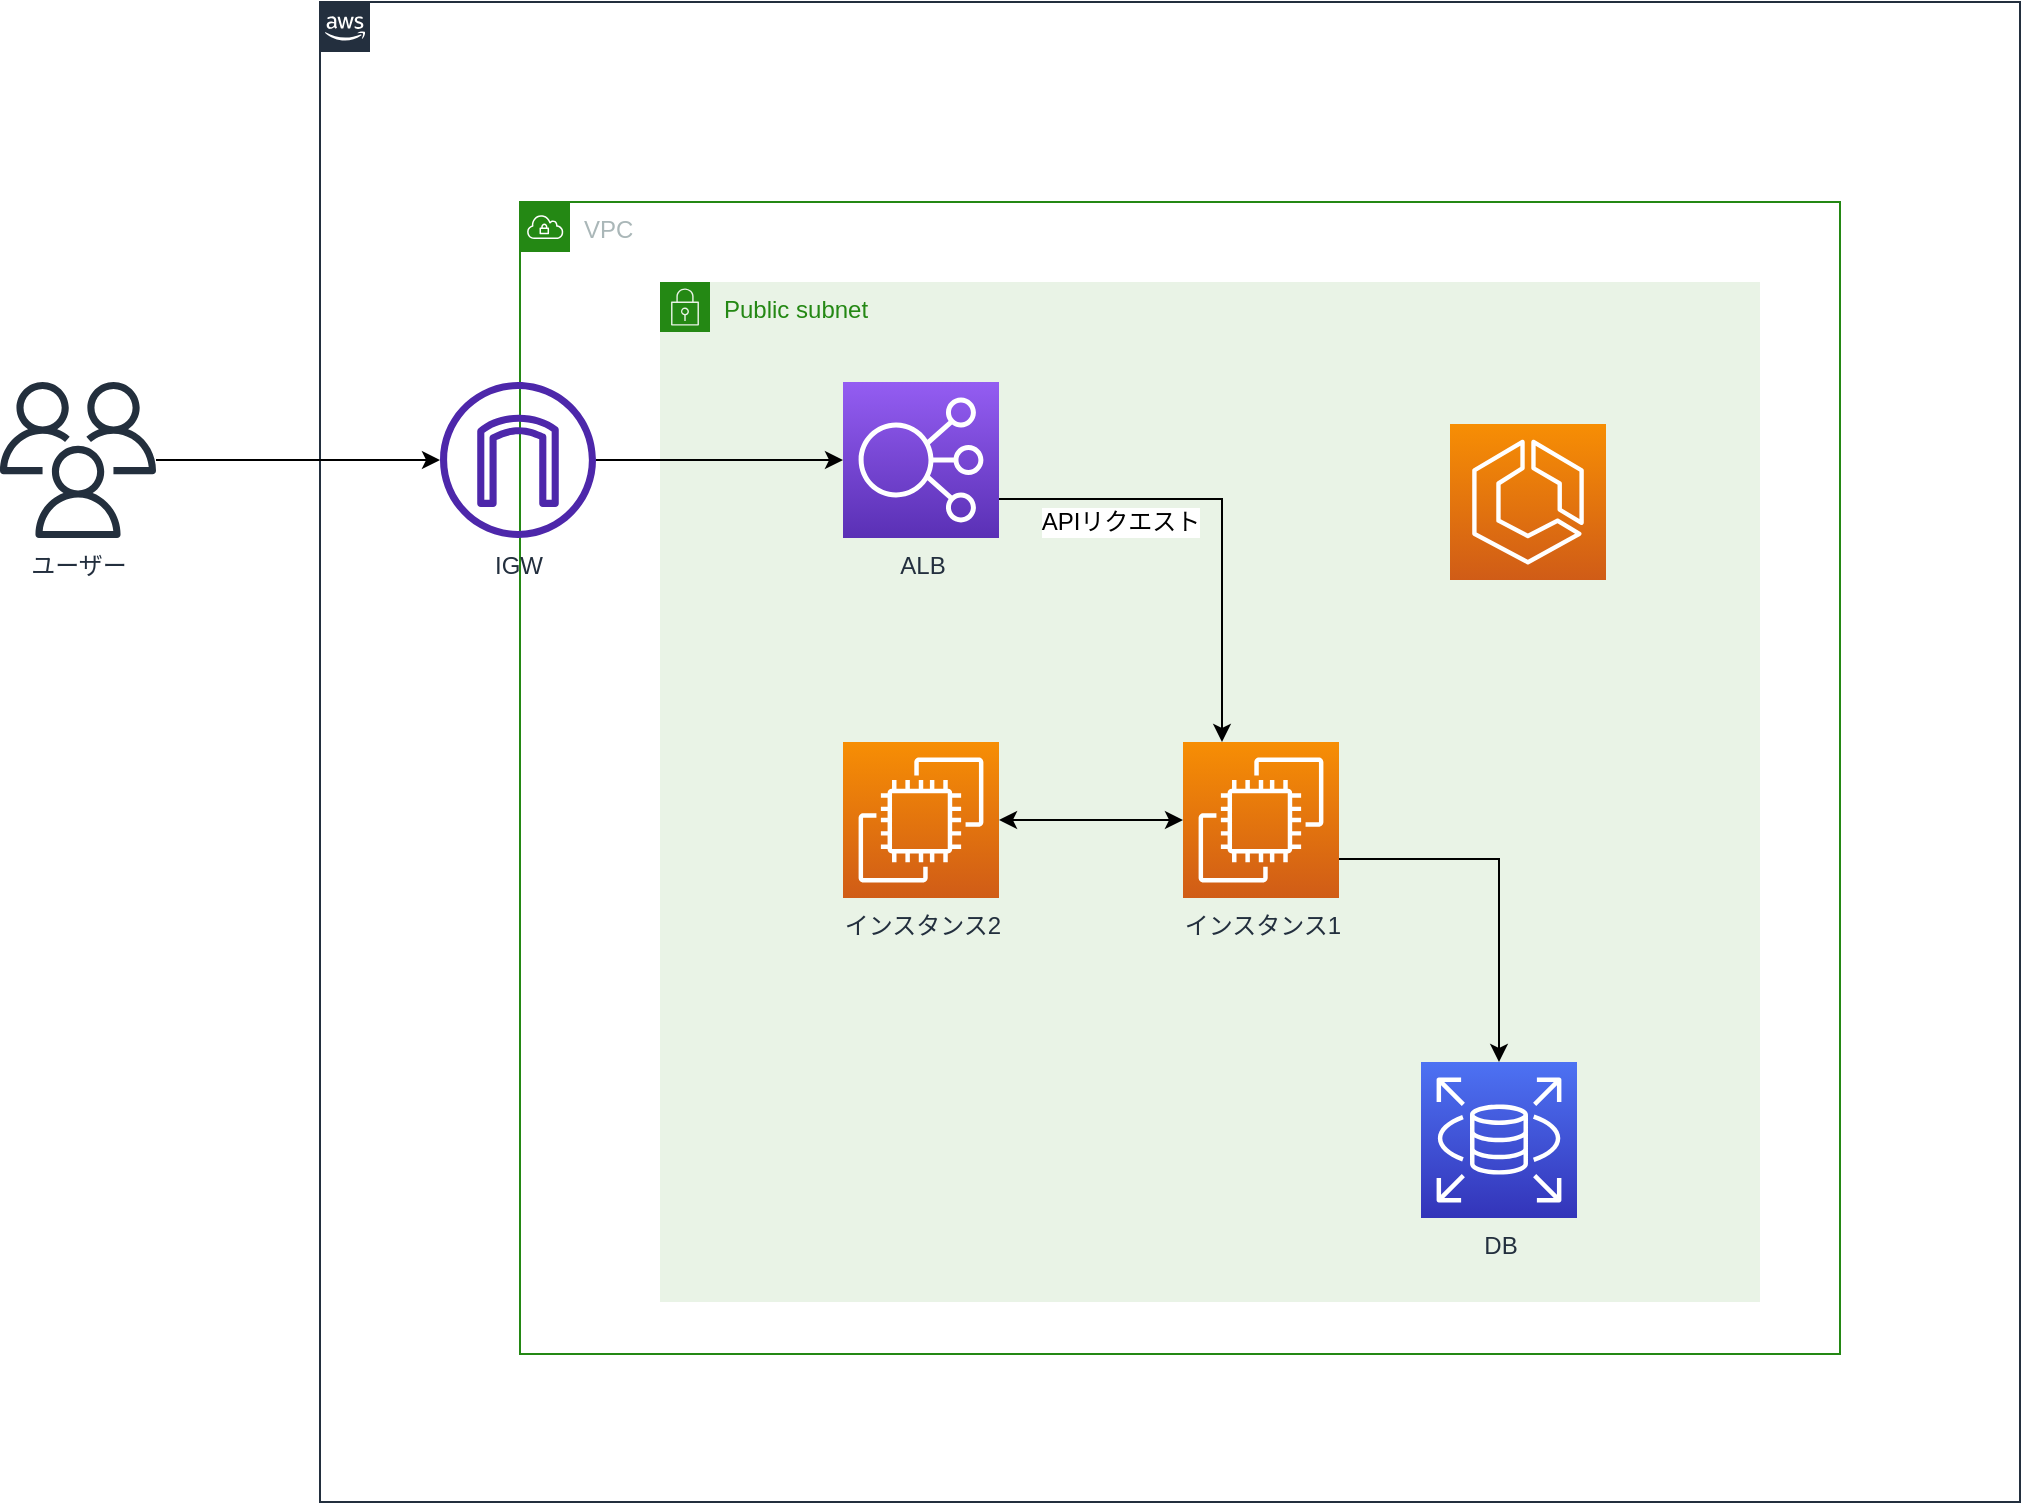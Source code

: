 <mxfile version="21.3.7" type="github" pages="2">
  <diagram name="ページ1" id="RdMvOrllbW2NH_fEIo4Q">
    <mxGraphModel dx="2261" dy="1940" grid="0" gridSize="10" guides="1" tooltips="1" connect="1" arrows="1" fold="1" page="1" pageScale="1" pageWidth="827" pageHeight="1169" math="0" shadow="0">
      <root>
        <mxCell id="0" />
        <mxCell id="1" parent="0" />
        <mxCell id="rADBjASAV5Pl0PZF5yCQ-1" value="" style="points=[[0,0],[0.25,0],[0.5,0],[0.75,0],[1,0],[1,0.25],[1,0.5],[1,0.75],[1,1],[0.75,1],[0.5,1],[0.25,1],[0,1],[0,0.75],[0,0.5],[0,0.25]];outlineConnect=0;gradientColor=none;html=1;whiteSpace=wrap;fontSize=12;fontStyle=0;container=1;pointerEvents=0;collapsible=0;recursiveResize=0;shape=mxgraph.aws4.group;grIcon=mxgraph.aws4.group_aws_cloud_alt;strokeColor=#232F3E;fillColor=none;verticalAlign=top;align=left;spacingLeft=30;fontColor=#232F3E;dashed=0;" parent="1" vertex="1">
          <mxGeometry x="-430" y="-990" width="850" height="750" as="geometry" />
        </mxCell>
        <mxCell id="rADBjASAV5Pl0PZF5yCQ-2" value="VPC" style="points=[[0,0],[0.25,0],[0.5,0],[0.75,0],[1,0],[1,0.25],[1,0.5],[1,0.75],[1,1],[0.75,1],[0.5,1],[0.25,1],[0,1],[0,0.75],[0,0.5],[0,0.25]];outlineConnect=0;gradientColor=none;html=1;whiteSpace=wrap;fontSize=12;fontStyle=0;container=1;pointerEvents=0;collapsible=0;recursiveResize=0;shape=mxgraph.aws4.group;grIcon=mxgraph.aws4.group_vpc;strokeColor=#248814;fillColor=none;verticalAlign=top;align=left;spacingLeft=30;fontColor=#AAB7B8;dashed=0;" parent="rADBjASAV5Pl0PZF5yCQ-1" vertex="1">
          <mxGeometry x="100" y="100" width="660" height="576" as="geometry" />
        </mxCell>
        <mxCell id="rADBjASAV5Pl0PZF5yCQ-3" value="Public subnet" style="points=[[0,0],[0.25,0],[0.5,0],[0.75,0],[1,0],[1,0.25],[1,0.5],[1,0.75],[1,1],[0.75,1],[0.5,1],[0.25,1],[0,1],[0,0.75],[0,0.5],[0,0.25]];outlineConnect=0;gradientColor=none;html=1;whiteSpace=wrap;fontSize=12;fontStyle=0;container=1;pointerEvents=0;collapsible=0;recursiveResize=0;shape=mxgraph.aws4.group;grIcon=mxgraph.aws4.group_security_group;grStroke=0;strokeColor=#248814;fillColor=#E9F3E6;verticalAlign=top;align=left;spacingLeft=30;fontColor=#248814;dashed=0;" parent="rADBjASAV5Pl0PZF5yCQ-2" vertex="1">
          <mxGeometry x="70" y="40" width="550" height="510" as="geometry" />
        </mxCell>
        <mxCell id="rADBjASAV5Pl0PZF5yCQ-4" style="edgeStyle=orthogonalEdgeStyle;rounded=0;orthogonalLoop=1;jettySize=auto;html=1;exitX=1;exitY=0.75;exitDx=0;exitDy=0;exitPerimeter=0;entryX=0.25;entryY=0;entryDx=0;entryDy=0;entryPerimeter=0;" parent="rADBjASAV5Pl0PZF5yCQ-3" source="rADBjASAV5Pl0PZF5yCQ-6" target="rADBjASAV5Pl0PZF5yCQ-8" edge="1">
          <mxGeometry relative="1" as="geometry" />
        </mxCell>
        <mxCell id="rADBjASAV5Pl0PZF5yCQ-5" value="APIリクエスト" style="edgeLabel;html=1;align=center;verticalAlign=middle;resizable=0;points=[];fontSize=12;" parent="rADBjASAV5Pl0PZF5yCQ-4" connectable="0" vertex="1">
          <mxGeometry x="0.398" y="-1" relative="1" as="geometry">
            <mxPoint x="-50" y="-40" as="offset" />
          </mxGeometry>
        </mxCell>
        <mxCell id="rADBjASAV5Pl0PZF5yCQ-6" value="ALB" style="sketch=0;points=[[0,0,0],[0.25,0,0],[0.5,0,0],[0.75,0,0],[1,0,0],[0,1,0],[0.25,1,0],[0.5,1,0],[0.75,1,0],[1,1,0],[0,0.25,0],[0,0.5,0],[0,0.75,0],[1,0.25,0],[1,0.5,0],[1,0.75,0]];outlineConnect=0;fontColor=#232F3E;gradientColor=#945DF2;gradientDirection=north;fillColor=#5A30B5;strokeColor=#ffffff;dashed=0;verticalLabelPosition=bottom;verticalAlign=top;align=center;html=1;fontSize=12;fontStyle=0;aspect=fixed;shape=mxgraph.aws4.resourceIcon;resIcon=mxgraph.aws4.elastic_load_balancing;" parent="rADBjASAV5Pl0PZF5yCQ-3" vertex="1">
          <mxGeometry x="91.5" y="50" width="78" height="78" as="geometry" />
        </mxCell>
        <mxCell id="rADBjASAV5Pl0PZF5yCQ-7" style="edgeStyle=orthogonalEdgeStyle;rounded=0;orthogonalLoop=1;jettySize=auto;html=1;exitX=1;exitY=0.75;exitDx=0;exitDy=0;exitPerimeter=0;entryX=0.5;entryY=0;entryDx=0;entryDy=0;entryPerimeter=0;" parent="rADBjASAV5Pl0PZF5yCQ-3" source="rADBjASAV5Pl0PZF5yCQ-8" target="rADBjASAV5Pl0PZF5yCQ-9" edge="1">
          <mxGeometry relative="1" as="geometry" />
        </mxCell>
        <mxCell id="rADBjASAV5Pl0PZF5yCQ-8" value="&#x9;インスタンス1" style="sketch=0;points=[[0,0,0],[0.25,0,0],[0.5,0,0],[0.75,0,0],[1,0,0],[0,1,0],[0.25,1,0],[0.5,1,0],[0.75,1,0],[1,1,0],[0,0.25,0],[0,0.5,0],[0,0.75,0],[1,0.25,0],[1,0.5,0],[1,0.75,0]];outlineConnect=0;fontColor=#232F3E;gradientColor=#F78E04;gradientDirection=north;fillColor=#D05C17;strokeColor=#ffffff;dashed=0;verticalLabelPosition=bottom;verticalAlign=top;align=center;html=1;fontSize=12;fontStyle=0;aspect=fixed;shape=mxgraph.aws4.resourceIcon;resIcon=mxgraph.aws4.ec2;" parent="rADBjASAV5Pl0PZF5yCQ-3" vertex="1">
          <mxGeometry x="261.5" y="230" width="78" height="78" as="geometry" />
        </mxCell>
        <mxCell id="rADBjASAV5Pl0PZF5yCQ-9" value="DB" style="sketch=0;points=[[0,0,0],[0.25,0,0],[0.5,0,0],[0.75,0,0],[1,0,0],[0,1,0],[0.25,1,0],[0.5,1,0],[0.75,1,0],[1,1,0],[0,0.25,0],[0,0.5,0],[0,0.75,0],[1,0.25,0],[1,0.5,0],[1,0.75,0]];outlineConnect=0;fontColor=#232F3E;gradientColor=#4D72F3;gradientDirection=north;fillColor=#3334B9;strokeColor=#ffffff;dashed=0;verticalLabelPosition=bottom;verticalAlign=top;align=center;html=1;fontSize=12;fontStyle=0;aspect=fixed;shape=mxgraph.aws4.resourceIcon;resIcon=mxgraph.aws4.rds;" parent="rADBjASAV5Pl0PZF5yCQ-3" vertex="1">
          <mxGeometry x="380.5" y="390" width="78" height="78" as="geometry" />
        </mxCell>
        <mxCell id="rADBjASAV5Pl0PZF5yCQ-10" style="edgeStyle=orthogonalEdgeStyle;rounded=0;orthogonalLoop=1;jettySize=auto;html=1;exitX=1;exitY=0.5;exitDx=0;exitDy=0;exitPerimeter=0;entryX=0;entryY=0.5;entryDx=0;entryDy=0;entryPerimeter=0;startArrow=classic;startFill=1;" parent="rADBjASAV5Pl0PZF5yCQ-3" source="rADBjASAV5Pl0PZF5yCQ-11" target="rADBjASAV5Pl0PZF5yCQ-8" edge="1">
          <mxGeometry relative="1" as="geometry" />
        </mxCell>
        <mxCell id="rADBjASAV5Pl0PZF5yCQ-11" value="&#x9;インスタンス2" style="sketch=0;points=[[0,0,0],[0.25,0,0],[0.5,0,0],[0.75,0,0],[1,0,0],[0,1,0],[0.25,1,0],[0.5,1,0],[0.75,1,0],[1,1,0],[0,0.25,0],[0,0.5,0],[0,0.75,0],[1,0.25,0],[1,0.5,0],[1,0.75,0]];outlineConnect=0;fontColor=#232F3E;gradientColor=#F78E04;gradientDirection=north;fillColor=#D05C17;strokeColor=#ffffff;dashed=0;verticalLabelPosition=bottom;verticalAlign=top;align=center;html=1;fontSize=12;fontStyle=0;aspect=fixed;shape=mxgraph.aws4.resourceIcon;resIcon=mxgraph.aws4.ec2;" parent="rADBjASAV5Pl0PZF5yCQ-3" vertex="1">
          <mxGeometry x="91.5" y="230" width="78" height="78" as="geometry" />
        </mxCell>
        <mxCell id="jPHynByJS8cnZfXlKCCs-1" value="" style="sketch=0;points=[[0,0,0],[0.25,0,0],[0.5,0,0],[0.75,0,0],[1,0,0],[0,1,0],[0.25,1,0],[0.5,1,0],[0.75,1,0],[1,1,0],[0,0.25,0],[0,0.5,0],[0,0.75,0],[1,0.25,0],[1,0.5,0],[1,0.75,0]];outlineConnect=0;fontColor=#232F3E;gradientColor=#F78E04;gradientDirection=north;fillColor=#D05C17;strokeColor=#ffffff;dashed=0;verticalLabelPosition=bottom;verticalAlign=top;align=center;html=1;fontSize=12;fontStyle=0;aspect=fixed;shape=mxgraph.aws4.resourceIcon;resIcon=mxgraph.aws4.ecs;" vertex="1" parent="rADBjASAV5Pl0PZF5yCQ-3">
          <mxGeometry x="395" y="71" width="78" height="78" as="geometry" />
        </mxCell>
        <mxCell id="rADBjASAV5Pl0PZF5yCQ-12" value="&lt;div style=&quot;border-color: var(--border-color);&quot;&gt;IGW&lt;/div&gt;&lt;div style=&quot;border-color: var(--border-color);&quot;&gt;&lt;br style=&quot;border-color: var(--border-color);&quot;&gt;&lt;/div&gt;" style="sketch=0;outlineConnect=0;fontColor=#232F3E;gradientColor=none;fillColor=#4D27AA;strokeColor=none;dashed=0;verticalLabelPosition=bottom;verticalAlign=top;align=center;html=1;fontSize=12;fontStyle=0;aspect=fixed;pointerEvents=1;shape=mxgraph.aws4.internet_gateway;" parent="rADBjASAV5Pl0PZF5yCQ-1" vertex="1">
          <mxGeometry x="60" y="190" width="78" height="78" as="geometry" />
        </mxCell>
        <mxCell id="rADBjASAV5Pl0PZF5yCQ-13" value="ユーザー" style="sketch=0;outlineConnect=0;fontColor=#232F3E;gradientColor=none;fillColor=#232F3D;strokeColor=none;dashed=0;verticalLabelPosition=bottom;verticalAlign=top;align=center;html=1;fontSize=12;fontStyle=0;aspect=fixed;pointerEvents=1;shape=mxgraph.aws4.users;" parent="rADBjASAV5Pl0PZF5yCQ-1" vertex="1">
          <mxGeometry x="-160" y="190" width="78" height="78" as="geometry" />
        </mxCell>
        <mxCell id="rADBjASAV5Pl0PZF5yCQ-14" style="edgeStyle=orthogonalEdgeStyle;rounded=0;orthogonalLoop=1;jettySize=auto;html=1;entryX=0;entryY=0.5;entryDx=0;entryDy=0;entryPerimeter=0;" parent="rADBjASAV5Pl0PZF5yCQ-1" source="rADBjASAV5Pl0PZF5yCQ-12" target="rADBjASAV5Pl0PZF5yCQ-6" edge="1">
          <mxGeometry relative="1" as="geometry" />
        </mxCell>
        <mxCell id="rADBjASAV5Pl0PZF5yCQ-15" value="" style="edgeStyle=orthogonalEdgeStyle;rounded=0;orthogonalLoop=1;jettySize=auto;html=1;entryX=0;entryY=0.5;entryDx=0;entryDy=0;entryPerimeter=0;" parent="rADBjASAV5Pl0PZF5yCQ-1" source="rADBjASAV5Pl0PZF5yCQ-13" target="rADBjASAV5Pl0PZF5yCQ-12" edge="1">
          <mxGeometry relative="1" as="geometry">
            <mxPoint x="-82" y="249" as="sourcePoint" />
            <mxPoint x="262" y="249" as="targetPoint" />
          </mxGeometry>
        </mxCell>
      </root>
    </mxGraphModel>
  </diagram>
  <diagram id="4LHjw17MTUTLEFepvgwH" name="ページ2">
    <mxGraphModel dx="2261" dy="1940" grid="1" gridSize="10" guides="1" tooltips="1" connect="1" arrows="1" fold="1" page="1" pageScale="1" pageWidth="827" pageHeight="1169" math="0" shadow="0">
      <root>
        <mxCell id="0" />
        <mxCell id="1" parent="0" />
        <mxCell id="zOHDnAPqMl07B_NwBSQ9-1" value="ユーザー" style="sketch=0;outlineConnect=0;fontColor=#232F3E;gradientColor=none;fillColor=#232F3D;strokeColor=none;dashed=0;verticalLabelPosition=bottom;verticalAlign=top;align=center;html=1;fontSize=12;fontStyle=0;aspect=fixed;pointerEvents=1;shape=mxgraph.aws4.users;" vertex="1" parent="1">
          <mxGeometry x="-590" y="-800" width="78" height="78" as="geometry" />
        </mxCell>
      </root>
    </mxGraphModel>
  </diagram>
</mxfile>
